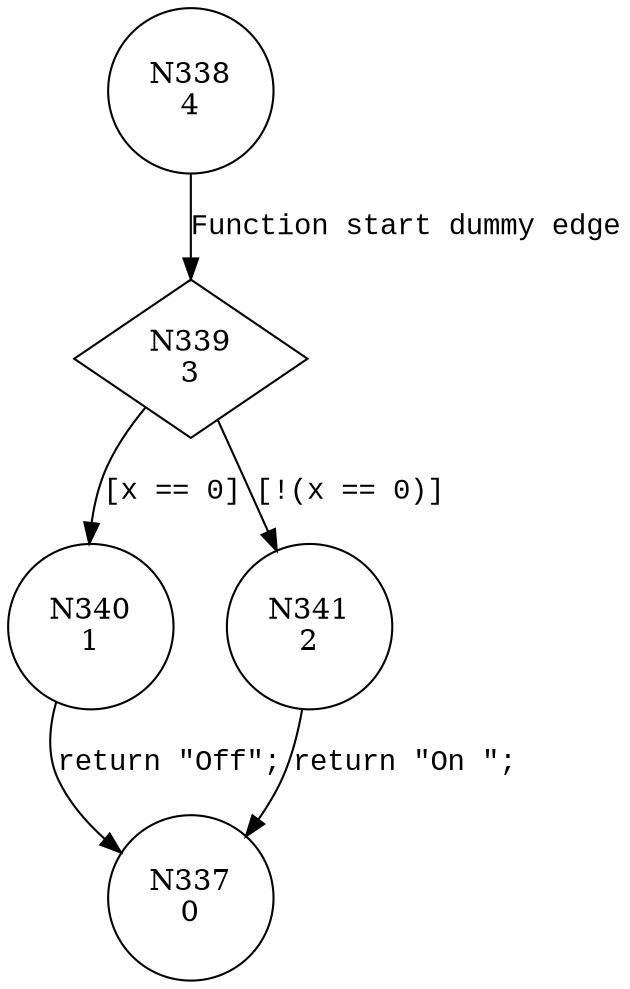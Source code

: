digraph onoff {
338 [shape="circle" label="N338\n4"]
339 [shape="diamond" label="N339\n3"]
340 [shape="circle" label="N340\n1"]
341 [shape="circle" label="N341\n2"]
337 [shape="circle" label="N337\n0"]
338 -> 339 [label="Function start dummy edge" fontname="Courier New"]
339 -> 340 [label="[x == 0]" fontname="Courier New"]
339 -> 341 [label="[!(x == 0)]" fontname="Courier New"]
340 -> 337 [label="return \"Off\";" fontname="Courier New"]
341 -> 337 [label="return \"On \";" fontname="Courier New"]
}